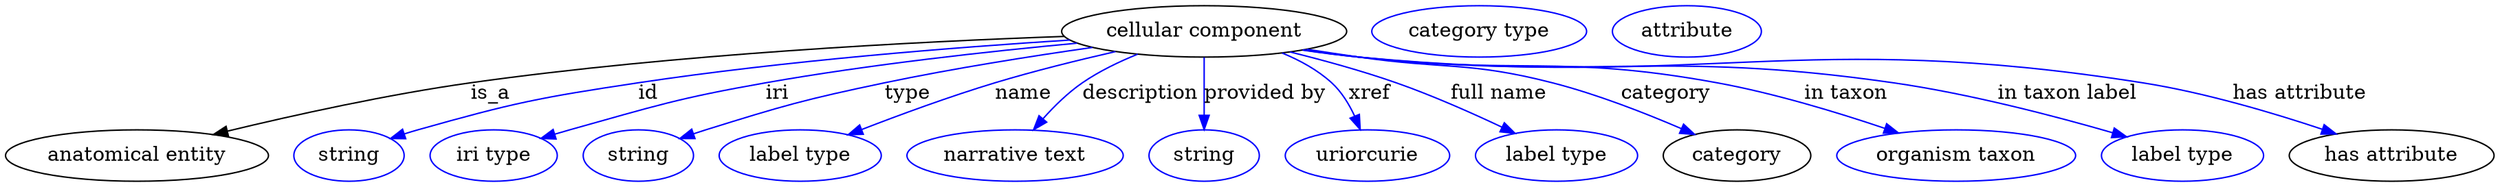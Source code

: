 digraph {
	graph [bb="0,0,1737.1,123"];
	node [label="\N"];
	"cellular component"	[height=0.5,
		label="cellular component",
		pos="836.64,105",
		width=2.7623];
	"anatomical entity"	[height=0.5,
		pos="91.642,18",
		width=2.5456];
	"cellular component" -> "anatomical entity"	[label=is_a,
		lp="339.64,61.5",
		pos="e,145.16,32.706 738.73,101.42 635.55,97.747 468.52,89.054 325.64,69 267.39,60.823 201.98,46.393 155.16,35.13"];
	id	[color=blue,
		height=0.5,
		label=string,
		pos="239.64,18",
		width=1.0652];
	"cellular component" -> id	[color=blue,
		label=id,
		lp="449.64,61.5",
		pos="e,268.64,29.954 742.72,98.868 662.66,93.726 544.68,84.336 442.64,69 372.99,58.531 355.43,55.131 287.64,36 284.54,35.124 281.34,34.151 \
278.14,33.129",
		style=solid];
	iri	[color=blue,
		height=0.5,
		label="iri type",
		pos="340.64,18",
		width=1.2277];
	"cellular component" -> iri	[color=blue,
		label=iri,
		lp="538.64,61.5",
		pos="e,373.95,29.87 747.84,96.78 686.54,91.079 603.29,81.918 530.64,69 469.4,58.112 454.56,52.681 394.64,36 391.07,35.006 387.38,33.935 \
383.68,32.833",
		style=solid];
	type	[color=blue,
		height=0.5,
		label=string,
		pos="441.64,18",
		width=1.0652];
	"cellular component" -> type	[color=blue,
		label=type,
		lp="629.64,61.5",
		pos="e,470.59,29.926 758.63,93.753 715.66,87.609 661.49,79.043 613.64,69 557.41,57.197 543.49,53.122 488.64,36 485.89,35.139 483.05,34.215 \
480.21,33.259",
		style=solid];
	name	[color=blue,
		height=0.5,
		label="label type",
		pos="554.64,18",
		width=1.5707];
	"cellular component" -> name	[color=blue,
		label=name,
		lp="710.64,61.5",
		pos="e,588.08,32.541 774.77,90.853 748.62,84.863 717.96,77.265 690.64,69 659.01,59.43 624.03,46.515 597.47,36.209",
		style=solid];
	description	[color=blue,
		height=0.5,
		label="narrative text",
		pos="704.64,18",
		width=2.0943];
	"cellular component" -> description	[color=blue,
		label=description,
		lp="792.14,61.5",
		pos="e,717.53,36.071 790.25,89.04 777.17,83.747 763.34,77.06 751.64,69 741.58,62.064 732.03,52.657 724.21,43.873",
		style=solid];
	"provided by"	[color=blue,
		height=0.5,
		label=string,
		pos="836.64,18",
		width=1.0652];
	"cellular component" -> "provided by"	[color=blue,
		label="provided by",
		lp="879.14,61.5",
		pos="e,836.64,36.175 836.64,86.799 836.64,75.163 836.64,59.548 836.64,46.237",
		style=solid];
	xref	[color=blue,
		height=0.5,
		label=uriorcurie,
		pos="950.64,18",
		width=1.5887];
	"cellular component" -> xref	[color=blue,
		label=xref,
		lp="952.14,61.5",
		pos="e,945.56,36.263 891.1,89.83 903.47,84.745 915.84,77.965 925.64,69 932.54,62.691 937.78,54.052 941.65,45.729",
		style=solid];
	"full name"	[color=blue,
		height=0.5,
		label="label type",
		pos="1082.6,18",
		width=1.5707];
	"cellular component" -> "full name"	[color=blue,
		label="full name",
		lp="1042.1,61.5",
		pos="e,1053.7,33.503 896.64,90.564 920,84.755 946.82,77.364 970.64,69 995.84,60.151 1023.2,47.969 1044.6,37.845",
		style=solid];
	category	[height=0.5,
		pos="1208.6,18",
		width=1.4263];
	"cellular component" -> category	[color=blue,
		label=category,
		lp="1159.1,61.5",
		pos="e,1179.1,32.785 908.35,92.47 920.46,90.593 932.9,88.706 944.64,87 1004.5,78.293 1021,84.044 1079.6,69 1110.8,61.007 1144.6,47.698 \
1169.9,36.819",
		style=solid];
	"in taxon"	[color=blue,
		height=0.5,
		label="organism taxon",
		pos="1361.6,18",
		width=2.3109];
	"cellular component" -> "in taxon"	[color=blue,
		label="in taxon",
		lp="1284.6,61.5",
		pos="e,1321.4,33.757 906.53,92.119 919.19,90.218 932.29,88.414 944.64,87 1055.3,74.328 1085.1,89.096 1194.6,69 1234.7,61.652 1278.8,48.212 \
1311.6,37.116",
		style=solid];
	"in taxon label"	[color=blue,
		height=0.5,
		label="label type",
		pos="1519.6,18",
		width=1.5707];
	"cellular component" -> "in taxon label"	[color=blue,
		label="in taxon label",
		lp="1439.1,61.5",
		pos="e,1480.6,31.118 905.63,92.005 918.56,90.08 931.99,88.297 944.64,87 1109.7,70.072 1153.4,92.675 1317.6,69 1370.8,61.335 1430.4,45.699 \
1471,33.941",
		style=solid];
	"has attribute"	[height=0.5,
		pos="1665.6,18",
		width=1.9859];
	"cellular component" -> "has attribute"	[color=blue,
		label="has attribute",
		lp="1601.6,61.5",
		pos="e,1626.9,33.132 905.04,91.932 918.15,89.988 931.79,88.218 944.64,87 1186.8,64.045 1251.4,106.88 1491.6,69 1534.9,62.184 1582.6,47.989 \
1617.1,36.459",
		style=solid];
	"named thing_category"	[color=blue,
		height=0.5,
		label="category type",
		pos="1028.6,105",
		width=2.0762];
	"organismal entity_has attribute"	[color=blue,
		height=0.5,
		label=attribute,
		pos="1173.6,105",
		width=1.4443];
}
